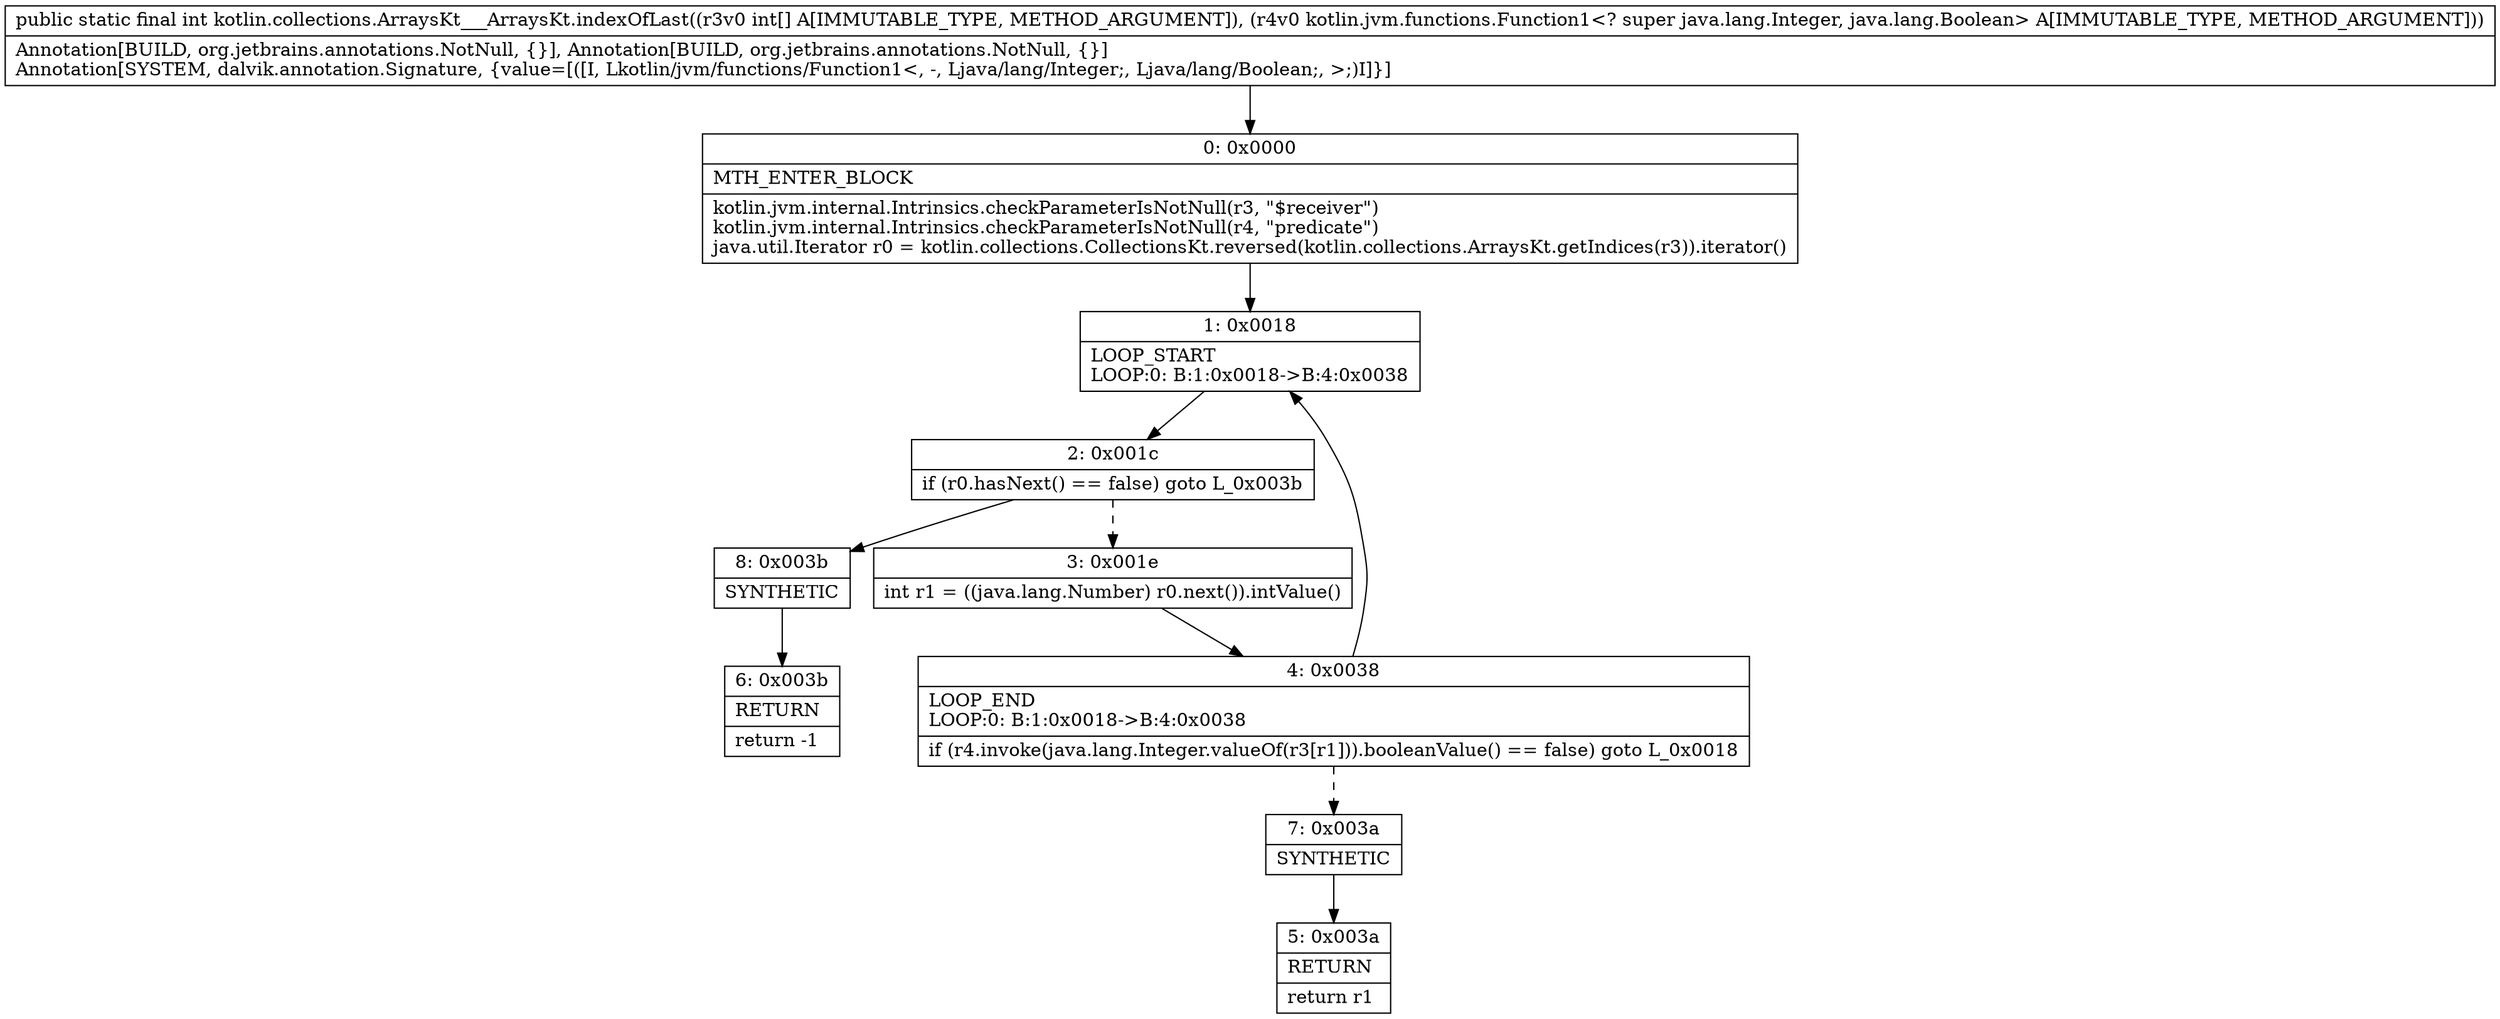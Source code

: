 digraph "CFG forkotlin.collections.ArraysKt___ArraysKt.indexOfLast([ILkotlin\/jvm\/functions\/Function1;)I" {
Node_0 [shape=record,label="{0\:\ 0x0000|MTH_ENTER_BLOCK\l|kotlin.jvm.internal.Intrinsics.checkParameterIsNotNull(r3, \"$receiver\")\lkotlin.jvm.internal.Intrinsics.checkParameterIsNotNull(r4, \"predicate\")\ljava.util.Iterator r0 = kotlin.collections.CollectionsKt.reversed(kotlin.collections.ArraysKt.getIndices(r3)).iterator()\l}"];
Node_1 [shape=record,label="{1\:\ 0x0018|LOOP_START\lLOOP:0: B:1:0x0018\-\>B:4:0x0038\l}"];
Node_2 [shape=record,label="{2\:\ 0x001c|if (r0.hasNext() == false) goto L_0x003b\l}"];
Node_3 [shape=record,label="{3\:\ 0x001e|int r1 = ((java.lang.Number) r0.next()).intValue()\l}"];
Node_4 [shape=record,label="{4\:\ 0x0038|LOOP_END\lLOOP:0: B:1:0x0018\-\>B:4:0x0038\l|if (r4.invoke(java.lang.Integer.valueOf(r3[r1])).booleanValue() == false) goto L_0x0018\l}"];
Node_5 [shape=record,label="{5\:\ 0x003a|RETURN\l|return r1\l}"];
Node_6 [shape=record,label="{6\:\ 0x003b|RETURN\l|return \-1\l}"];
Node_7 [shape=record,label="{7\:\ 0x003a|SYNTHETIC\l}"];
Node_8 [shape=record,label="{8\:\ 0x003b|SYNTHETIC\l}"];
MethodNode[shape=record,label="{public static final int kotlin.collections.ArraysKt___ArraysKt.indexOfLast((r3v0 int[] A[IMMUTABLE_TYPE, METHOD_ARGUMENT]), (r4v0 kotlin.jvm.functions.Function1\<? super java.lang.Integer, java.lang.Boolean\> A[IMMUTABLE_TYPE, METHOD_ARGUMENT]))  | Annotation[BUILD, org.jetbrains.annotations.NotNull, \{\}], Annotation[BUILD, org.jetbrains.annotations.NotNull, \{\}]\lAnnotation[SYSTEM, dalvik.annotation.Signature, \{value=[([I, Lkotlin\/jvm\/functions\/Function1\<, \-, Ljava\/lang\/Integer;, Ljava\/lang\/Boolean;, \>;)I]\}]\l}"];
MethodNode -> Node_0;
Node_0 -> Node_1;
Node_1 -> Node_2;
Node_2 -> Node_3[style=dashed];
Node_2 -> Node_8;
Node_3 -> Node_4;
Node_4 -> Node_1;
Node_4 -> Node_7[style=dashed];
Node_7 -> Node_5;
Node_8 -> Node_6;
}

